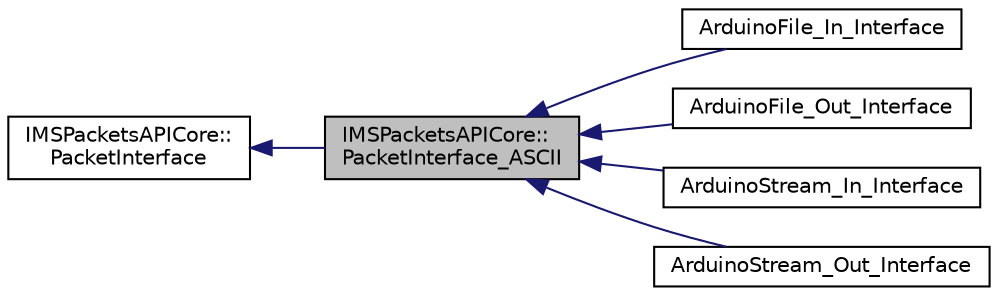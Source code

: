 digraph "IMSPacketsAPICore::PacketInterface_ASCII"
{
 // LATEX_PDF_SIZE
  edge [fontname="Helvetica",fontsize="10",labelfontname="Helvetica",labelfontsize="10"];
  node [fontname="Helvetica",fontsize="10",shape=record];
  rankdir="LR";
  Node1 [label="IMSPacketsAPICore::\lPacketInterface_ASCII",height=0.2,width=0.4,color="black", fillcolor="grey75", style="filled", fontcolor="black",tooltip="API Node ASCII Interface for HDR_Packets."];
  Node2 -> Node1 [dir="back",color="midnightblue",fontsize="10",style="solid",fontname="Helvetica"];
  Node2 [label="IMSPacketsAPICore::\lPacketInterface",height=0.2,width=0.4,color="black", fillcolor="white", style="filled",URL="$class_i_m_s_packets_a_p_i_core_1_1_packet_interface.html",tooltip="An Abstraction of the serial interface connecting two api nodes."];
  Node1 -> Node3 [dir="back",color="midnightblue",fontsize="10",style="solid",fontname="Helvetica"];
  Node3 [label="ArduinoFile_In_Interface",height=0.2,width=0.4,color="black", fillcolor="white", style="filled",URL="$class_arduino_file___in___interface.html",tooltip=" "];
  Node1 -> Node4 [dir="back",color="midnightblue",fontsize="10",style="solid",fontname="Helvetica"];
  Node4 [label="ArduinoFile_Out_Interface",height=0.2,width=0.4,color="black", fillcolor="white", style="filled",URL="$class_arduino_file___out___interface.html",tooltip=" "];
  Node1 -> Node5 [dir="back",color="midnightblue",fontsize="10",style="solid",fontname="Helvetica"];
  Node5 [label="ArduinoStream_In_Interface",height=0.2,width=0.4,color="black", fillcolor="white", style="filled",URL="$class_arduino_stream___in___interface.html",tooltip=" "];
  Node1 -> Node6 [dir="back",color="midnightblue",fontsize="10",style="solid",fontname="Helvetica"];
  Node6 [label="ArduinoStream_Out_Interface",height=0.2,width=0.4,color="black", fillcolor="white", style="filled",URL="$class_arduino_stream___out___interface.html",tooltip=" "];
}
